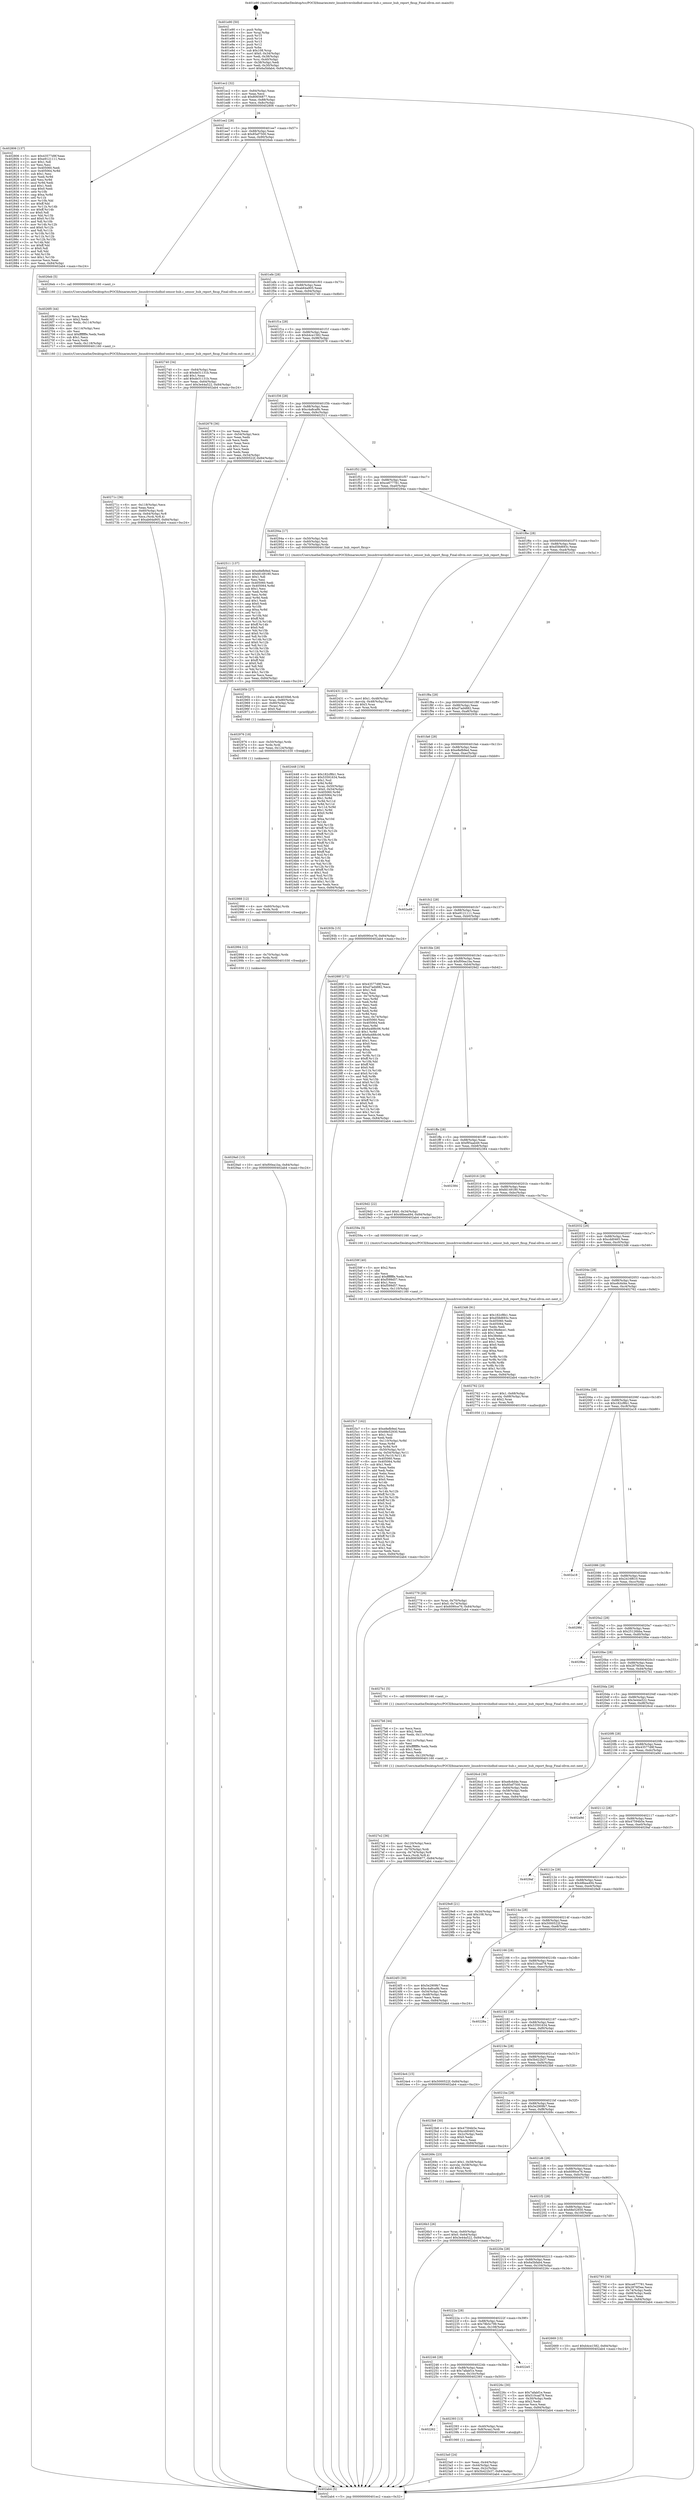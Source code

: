 digraph "0x401e90" {
  label = "0x401e90 (/mnt/c/Users/mathe/Desktop/tcc/POCII/binaries/extr_linuxdrivershidhid-sensor-hub.c_sensor_hub_report_fixup_Final-ollvm.out::main(0))"
  labelloc = "t"
  node[shape=record]

  Entry [label="",width=0.3,height=0.3,shape=circle,fillcolor=black,style=filled]
  "0x401ec2" [label="{
     0x401ec2 [32]\l
     | [instrs]\l
     &nbsp;&nbsp;0x401ec2 \<+6\>: mov -0x84(%rbp),%eax\l
     &nbsp;&nbsp;0x401ec8 \<+2\>: mov %eax,%ecx\l
     &nbsp;&nbsp;0x401eca \<+6\>: sub $0x80656877,%ecx\l
     &nbsp;&nbsp;0x401ed0 \<+6\>: mov %eax,-0x88(%rbp)\l
     &nbsp;&nbsp;0x401ed6 \<+6\>: mov %ecx,-0x8c(%rbp)\l
     &nbsp;&nbsp;0x401edc \<+6\>: je 0000000000402806 \<main+0x976\>\l
  }"]
  "0x402806" [label="{
     0x402806 [137]\l
     | [instrs]\l
     &nbsp;&nbsp;0x402806 \<+5\>: mov $0x43577d9f,%eax\l
     &nbsp;&nbsp;0x40280b \<+5\>: mov $0xe9121111,%ecx\l
     &nbsp;&nbsp;0x402810 \<+2\>: mov $0x1,%dl\l
     &nbsp;&nbsp;0x402812 \<+2\>: xor %esi,%esi\l
     &nbsp;&nbsp;0x402814 \<+7\>: mov 0x405060,%edi\l
     &nbsp;&nbsp;0x40281b \<+8\>: mov 0x405064,%r8d\l
     &nbsp;&nbsp;0x402823 \<+3\>: sub $0x1,%esi\l
     &nbsp;&nbsp;0x402826 \<+3\>: mov %edi,%r9d\l
     &nbsp;&nbsp;0x402829 \<+3\>: add %esi,%r9d\l
     &nbsp;&nbsp;0x40282c \<+4\>: imul %r9d,%edi\l
     &nbsp;&nbsp;0x402830 \<+3\>: and $0x1,%edi\l
     &nbsp;&nbsp;0x402833 \<+3\>: cmp $0x0,%edi\l
     &nbsp;&nbsp;0x402836 \<+4\>: sete %r10b\l
     &nbsp;&nbsp;0x40283a \<+4\>: cmp $0xa,%r8d\l
     &nbsp;&nbsp;0x40283e \<+4\>: setl %r11b\l
     &nbsp;&nbsp;0x402842 \<+3\>: mov %r10b,%bl\l
     &nbsp;&nbsp;0x402845 \<+3\>: xor $0xff,%bl\l
     &nbsp;&nbsp;0x402848 \<+3\>: mov %r11b,%r14b\l
     &nbsp;&nbsp;0x40284b \<+4\>: xor $0xff,%r14b\l
     &nbsp;&nbsp;0x40284f \<+3\>: xor $0x0,%dl\l
     &nbsp;&nbsp;0x402852 \<+3\>: mov %bl,%r15b\l
     &nbsp;&nbsp;0x402855 \<+4\>: and $0x0,%r15b\l
     &nbsp;&nbsp;0x402859 \<+3\>: and %dl,%r10b\l
     &nbsp;&nbsp;0x40285c \<+3\>: mov %r14b,%r12b\l
     &nbsp;&nbsp;0x40285f \<+4\>: and $0x0,%r12b\l
     &nbsp;&nbsp;0x402863 \<+3\>: and %dl,%r11b\l
     &nbsp;&nbsp;0x402866 \<+3\>: or %r10b,%r15b\l
     &nbsp;&nbsp;0x402869 \<+3\>: or %r11b,%r12b\l
     &nbsp;&nbsp;0x40286c \<+3\>: xor %r12b,%r15b\l
     &nbsp;&nbsp;0x40286f \<+3\>: or %r14b,%bl\l
     &nbsp;&nbsp;0x402872 \<+3\>: xor $0xff,%bl\l
     &nbsp;&nbsp;0x402875 \<+3\>: or $0x0,%dl\l
     &nbsp;&nbsp;0x402878 \<+2\>: and %dl,%bl\l
     &nbsp;&nbsp;0x40287a \<+3\>: or %bl,%r15b\l
     &nbsp;&nbsp;0x40287d \<+4\>: test $0x1,%r15b\l
     &nbsp;&nbsp;0x402881 \<+3\>: cmovne %ecx,%eax\l
     &nbsp;&nbsp;0x402884 \<+6\>: mov %eax,-0x84(%rbp)\l
     &nbsp;&nbsp;0x40288a \<+5\>: jmp 0000000000402ab4 \<main+0xc24\>\l
  }"]
  "0x401ee2" [label="{
     0x401ee2 [28]\l
     | [instrs]\l
     &nbsp;&nbsp;0x401ee2 \<+5\>: jmp 0000000000401ee7 \<main+0x57\>\l
     &nbsp;&nbsp;0x401ee7 \<+6\>: mov -0x88(%rbp),%eax\l
     &nbsp;&nbsp;0x401eed \<+5\>: sub $0x85ef7500,%eax\l
     &nbsp;&nbsp;0x401ef2 \<+6\>: mov %eax,-0x90(%rbp)\l
     &nbsp;&nbsp;0x401ef8 \<+6\>: je 00000000004026eb \<main+0x85b\>\l
  }"]
  Exit [label="",width=0.3,height=0.3,shape=circle,fillcolor=black,style=filled,peripheries=2]
  "0x4026eb" [label="{
     0x4026eb [5]\l
     | [instrs]\l
     &nbsp;&nbsp;0x4026eb \<+5\>: call 0000000000401160 \<next_i\>\l
     | [calls]\l
     &nbsp;&nbsp;0x401160 \{1\} (/mnt/c/Users/mathe/Desktop/tcc/POCII/binaries/extr_linuxdrivershidhid-sensor-hub.c_sensor_hub_report_fixup_Final-ollvm.out::next_i)\l
  }"]
  "0x401efe" [label="{
     0x401efe [28]\l
     | [instrs]\l
     &nbsp;&nbsp;0x401efe \<+5\>: jmp 0000000000401f03 \<main+0x73\>\l
     &nbsp;&nbsp;0x401f03 \<+6\>: mov -0x88(%rbp),%eax\l
     &nbsp;&nbsp;0x401f09 \<+5\>: sub $0xab64a905,%eax\l
     &nbsp;&nbsp;0x401f0e \<+6\>: mov %eax,-0x94(%rbp)\l
     &nbsp;&nbsp;0x401f14 \<+6\>: je 0000000000402740 \<main+0x8b0\>\l
  }"]
  "0x4029a0" [label="{
     0x4029a0 [15]\l
     | [instrs]\l
     &nbsp;&nbsp;0x4029a0 \<+10\>: movl $0xf00ea1ba,-0x84(%rbp)\l
     &nbsp;&nbsp;0x4029aa \<+5\>: jmp 0000000000402ab4 \<main+0xc24\>\l
  }"]
  "0x402740" [label="{
     0x402740 [34]\l
     | [instrs]\l
     &nbsp;&nbsp;0x402740 \<+3\>: mov -0x64(%rbp),%eax\l
     &nbsp;&nbsp;0x402743 \<+5\>: sub $0xde31131b,%eax\l
     &nbsp;&nbsp;0x402748 \<+3\>: add $0x1,%eax\l
     &nbsp;&nbsp;0x40274b \<+5\>: add $0xde31131b,%eax\l
     &nbsp;&nbsp;0x402750 \<+3\>: mov %eax,-0x64(%rbp)\l
     &nbsp;&nbsp;0x402753 \<+10\>: movl $0x3e44a522,-0x84(%rbp)\l
     &nbsp;&nbsp;0x40275d \<+5\>: jmp 0000000000402ab4 \<main+0xc24\>\l
  }"]
  "0x401f1a" [label="{
     0x401f1a [28]\l
     | [instrs]\l
     &nbsp;&nbsp;0x401f1a \<+5\>: jmp 0000000000401f1f \<main+0x8f\>\l
     &nbsp;&nbsp;0x401f1f \<+6\>: mov -0x88(%rbp),%eax\l
     &nbsp;&nbsp;0x401f25 \<+5\>: sub $0xb4ce1582,%eax\l
     &nbsp;&nbsp;0x401f2a \<+6\>: mov %eax,-0x98(%rbp)\l
     &nbsp;&nbsp;0x401f30 \<+6\>: je 0000000000402678 \<main+0x7e8\>\l
  }"]
  "0x402994" [label="{
     0x402994 [12]\l
     | [instrs]\l
     &nbsp;&nbsp;0x402994 \<+4\>: mov -0x70(%rbp),%rdx\l
     &nbsp;&nbsp;0x402998 \<+3\>: mov %rdx,%rdi\l
     &nbsp;&nbsp;0x40299b \<+5\>: call 0000000000401030 \<free@plt\>\l
     | [calls]\l
     &nbsp;&nbsp;0x401030 \{1\} (unknown)\l
  }"]
  "0x402678" [label="{
     0x402678 [36]\l
     | [instrs]\l
     &nbsp;&nbsp;0x402678 \<+2\>: xor %eax,%eax\l
     &nbsp;&nbsp;0x40267a \<+3\>: mov -0x54(%rbp),%ecx\l
     &nbsp;&nbsp;0x40267d \<+2\>: mov %eax,%edx\l
     &nbsp;&nbsp;0x40267f \<+2\>: sub %ecx,%edx\l
     &nbsp;&nbsp;0x402681 \<+2\>: mov %eax,%ecx\l
     &nbsp;&nbsp;0x402683 \<+3\>: sub $0x1,%ecx\l
     &nbsp;&nbsp;0x402686 \<+2\>: add %ecx,%edx\l
     &nbsp;&nbsp;0x402688 \<+2\>: sub %edx,%eax\l
     &nbsp;&nbsp;0x40268a \<+3\>: mov %eax,-0x54(%rbp)\l
     &nbsp;&nbsp;0x40268d \<+10\>: movl $0x5000522f,-0x84(%rbp)\l
     &nbsp;&nbsp;0x402697 \<+5\>: jmp 0000000000402ab4 \<main+0xc24\>\l
  }"]
  "0x401f36" [label="{
     0x401f36 [28]\l
     | [instrs]\l
     &nbsp;&nbsp;0x401f36 \<+5\>: jmp 0000000000401f3b \<main+0xab\>\l
     &nbsp;&nbsp;0x401f3b \<+6\>: mov -0x88(%rbp),%eax\l
     &nbsp;&nbsp;0x401f41 \<+5\>: sub $0xc4a8ca9b,%eax\l
     &nbsp;&nbsp;0x401f46 \<+6\>: mov %eax,-0x9c(%rbp)\l
     &nbsp;&nbsp;0x401f4c \<+6\>: je 0000000000402511 \<main+0x681\>\l
  }"]
  "0x402988" [label="{
     0x402988 [12]\l
     | [instrs]\l
     &nbsp;&nbsp;0x402988 \<+4\>: mov -0x60(%rbp),%rdx\l
     &nbsp;&nbsp;0x40298c \<+3\>: mov %rdx,%rdi\l
     &nbsp;&nbsp;0x40298f \<+5\>: call 0000000000401030 \<free@plt\>\l
     | [calls]\l
     &nbsp;&nbsp;0x401030 \{1\} (unknown)\l
  }"]
  "0x402511" [label="{
     0x402511 [137]\l
     | [instrs]\l
     &nbsp;&nbsp;0x402511 \<+5\>: mov $0xe8efb9ed,%eax\l
     &nbsp;&nbsp;0x402516 \<+5\>: mov $0xfd149180,%ecx\l
     &nbsp;&nbsp;0x40251b \<+2\>: mov $0x1,%dl\l
     &nbsp;&nbsp;0x40251d \<+2\>: xor %esi,%esi\l
     &nbsp;&nbsp;0x40251f \<+7\>: mov 0x405060,%edi\l
     &nbsp;&nbsp;0x402526 \<+8\>: mov 0x405064,%r8d\l
     &nbsp;&nbsp;0x40252e \<+3\>: sub $0x1,%esi\l
     &nbsp;&nbsp;0x402531 \<+3\>: mov %edi,%r9d\l
     &nbsp;&nbsp;0x402534 \<+3\>: add %esi,%r9d\l
     &nbsp;&nbsp;0x402537 \<+4\>: imul %r9d,%edi\l
     &nbsp;&nbsp;0x40253b \<+3\>: and $0x1,%edi\l
     &nbsp;&nbsp;0x40253e \<+3\>: cmp $0x0,%edi\l
     &nbsp;&nbsp;0x402541 \<+4\>: sete %r10b\l
     &nbsp;&nbsp;0x402545 \<+4\>: cmp $0xa,%r8d\l
     &nbsp;&nbsp;0x402549 \<+4\>: setl %r11b\l
     &nbsp;&nbsp;0x40254d \<+3\>: mov %r10b,%bl\l
     &nbsp;&nbsp;0x402550 \<+3\>: xor $0xff,%bl\l
     &nbsp;&nbsp;0x402553 \<+3\>: mov %r11b,%r14b\l
     &nbsp;&nbsp;0x402556 \<+4\>: xor $0xff,%r14b\l
     &nbsp;&nbsp;0x40255a \<+3\>: xor $0x0,%dl\l
     &nbsp;&nbsp;0x40255d \<+3\>: mov %bl,%r15b\l
     &nbsp;&nbsp;0x402560 \<+4\>: and $0x0,%r15b\l
     &nbsp;&nbsp;0x402564 \<+3\>: and %dl,%r10b\l
     &nbsp;&nbsp;0x402567 \<+3\>: mov %r14b,%r12b\l
     &nbsp;&nbsp;0x40256a \<+4\>: and $0x0,%r12b\l
     &nbsp;&nbsp;0x40256e \<+3\>: and %dl,%r11b\l
     &nbsp;&nbsp;0x402571 \<+3\>: or %r10b,%r15b\l
     &nbsp;&nbsp;0x402574 \<+3\>: or %r11b,%r12b\l
     &nbsp;&nbsp;0x402577 \<+3\>: xor %r12b,%r15b\l
     &nbsp;&nbsp;0x40257a \<+3\>: or %r14b,%bl\l
     &nbsp;&nbsp;0x40257d \<+3\>: xor $0xff,%bl\l
     &nbsp;&nbsp;0x402580 \<+3\>: or $0x0,%dl\l
     &nbsp;&nbsp;0x402583 \<+2\>: and %dl,%bl\l
     &nbsp;&nbsp;0x402585 \<+3\>: or %bl,%r15b\l
     &nbsp;&nbsp;0x402588 \<+4\>: test $0x1,%r15b\l
     &nbsp;&nbsp;0x40258c \<+3\>: cmovne %ecx,%eax\l
     &nbsp;&nbsp;0x40258f \<+6\>: mov %eax,-0x84(%rbp)\l
     &nbsp;&nbsp;0x402595 \<+5\>: jmp 0000000000402ab4 \<main+0xc24\>\l
  }"]
  "0x401f52" [label="{
     0x401f52 [28]\l
     | [instrs]\l
     &nbsp;&nbsp;0x401f52 \<+5\>: jmp 0000000000401f57 \<main+0xc7\>\l
     &nbsp;&nbsp;0x401f57 \<+6\>: mov -0x88(%rbp),%eax\l
     &nbsp;&nbsp;0x401f5d \<+5\>: sub $0xce677781,%eax\l
     &nbsp;&nbsp;0x401f62 \<+6\>: mov %eax,-0xa0(%rbp)\l
     &nbsp;&nbsp;0x401f68 \<+6\>: je 000000000040294a \<main+0xaba\>\l
  }"]
  "0x402976" [label="{
     0x402976 [18]\l
     | [instrs]\l
     &nbsp;&nbsp;0x402976 \<+4\>: mov -0x50(%rbp),%rdx\l
     &nbsp;&nbsp;0x40297a \<+3\>: mov %rdx,%rdi\l
     &nbsp;&nbsp;0x40297d \<+6\>: mov %eax,-0x124(%rbp)\l
     &nbsp;&nbsp;0x402983 \<+5\>: call 0000000000401030 \<free@plt\>\l
     | [calls]\l
     &nbsp;&nbsp;0x401030 \{1\} (unknown)\l
  }"]
  "0x40294a" [label="{
     0x40294a [17]\l
     | [instrs]\l
     &nbsp;&nbsp;0x40294a \<+4\>: mov -0x50(%rbp),%rdi\l
     &nbsp;&nbsp;0x40294e \<+4\>: mov -0x60(%rbp),%rsi\l
     &nbsp;&nbsp;0x402952 \<+4\>: mov -0x70(%rbp),%rdx\l
     &nbsp;&nbsp;0x402956 \<+5\>: call 00000000004015b0 \<sensor_hub_report_fixup\>\l
     | [calls]\l
     &nbsp;&nbsp;0x4015b0 \{1\} (/mnt/c/Users/mathe/Desktop/tcc/POCII/binaries/extr_linuxdrivershidhid-sensor-hub.c_sensor_hub_report_fixup_Final-ollvm.out::sensor_hub_report_fixup)\l
  }"]
  "0x401f6e" [label="{
     0x401f6e [28]\l
     | [instrs]\l
     &nbsp;&nbsp;0x401f6e \<+5\>: jmp 0000000000401f73 \<main+0xe3\>\l
     &nbsp;&nbsp;0x401f73 \<+6\>: mov -0x88(%rbp),%eax\l
     &nbsp;&nbsp;0x401f79 \<+5\>: sub $0xd58d693c,%eax\l
     &nbsp;&nbsp;0x401f7e \<+6\>: mov %eax,-0xa4(%rbp)\l
     &nbsp;&nbsp;0x401f84 \<+6\>: je 0000000000402431 \<main+0x5a1\>\l
  }"]
  "0x40295b" [label="{
     0x40295b [27]\l
     | [instrs]\l
     &nbsp;&nbsp;0x40295b \<+10\>: movabs $0x4030b6,%rdi\l
     &nbsp;&nbsp;0x402965 \<+4\>: mov %rax,-0x80(%rbp)\l
     &nbsp;&nbsp;0x402969 \<+4\>: mov -0x80(%rbp),%rax\l
     &nbsp;&nbsp;0x40296d \<+2\>: mov (%rax),%esi\l
     &nbsp;&nbsp;0x40296f \<+2\>: mov $0x0,%al\l
     &nbsp;&nbsp;0x402971 \<+5\>: call 0000000000401040 \<printf@plt\>\l
     | [calls]\l
     &nbsp;&nbsp;0x401040 \{1\} (unknown)\l
  }"]
  "0x402431" [label="{
     0x402431 [23]\l
     | [instrs]\l
     &nbsp;&nbsp;0x402431 \<+7\>: movl $0x1,-0x48(%rbp)\l
     &nbsp;&nbsp;0x402438 \<+4\>: movslq -0x48(%rbp),%rax\l
     &nbsp;&nbsp;0x40243c \<+4\>: shl $0x3,%rax\l
     &nbsp;&nbsp;0x402440 \<+3\>: mov %rax,%rdi\l
     &nbsp;&nbsp;0x402443 \<+5\>: call 0000000000401050 \<malloc@plt\>\l
     | [calls]\l
     &nbsp;&nbsp;0x401050 \{1\} (unknown)\l
  }"]
  "0x401f8a" [label="{
     0x401f8a [28]\l
     | [instrs]\l
     &nbsp;&nbsp;0x401f8a \<+5\>: jmp 0000000000401f8f \<main+0xff\>\l
     &nbsp;&nbsp;0x401f8f \<+6\>: mov -0x88(%rbp),%eax\l
     &nbsp;&nbsp;0x401f95 \<+5\>: sub $0xd7ad4882,%eax\l
     &nbsp;&nbsp;0x401f9a \<+6\>: mov %eax,-0xa8(%rbp)\l
     &nbsp;&nbsp;0x401fa0 \<+6\>: je 000000000040293b \<main+0xaab\>\l
  }"]
  "0x4027e2" [label="{
     0x4027e2 [36]\l
     | [instrs]\l
     &nbsp;&nbsp;0x4027e2 \<+6\>: mov -0x120(%rbp),%ecx\l
     &nbsp;&nbsp;0x4027e8 \<+3\>: imul %eax,%ecx\l
     &nbsp;&nbsp;0x4027eb \<+4\>: mov -0x70(%rbp),%rdi\l
     &nbsp;&nbsp;0x4027ef \<+4\>: movslq -0x74(%rbp),%r8\l
     &nbsp;&nbsp;0x4027f3 \<+4\>: mov %ecx,(%rdi,%r8,4)\l
     &nbsp;&nbsp;0x4027f7 \<+10\>: movl $0x80656877,-0x84(%rbp)\l
     &nbsp;&nbsp;0x402801 \<+5\>: jmp 0000000000402ab4 \<main+0xc24\>\l
  }"]
  "0x40293b" [label="{
     0x40293b [15]\l
     | [instrs]\l
     &nbsp;&nbsp;0x40293b \<+10\>: movl $0x6090ce76,-0x84(%rbp)\l
     &nbsp;&nbsp;0x402945 \<+5\>: jmp 0000000000402ab4 \<main+0xc24\>\l
  }"]
  "0x401fa6" [label="{
     0x401fa6 [28]\l
     | [instrs]\l
     &nbsp;&nbsp;0x401fa6 \<+5\>: jmp 0000000000401fab \<main+0x11b\>\l
     &nbsp;&nbsp;0x401fab \<+6\>: mov -0x88(%rbp),%eax\l
     &nbsp;&nbsp;0x401fb1 \<+5\>: sub $0xe8efb9ed,%eax\l
     &nbsp;&nbsp;0x401fb6 \<+6\>: mov %eax,-0xac(%rbp)\l
     &nbsp;&nbsp;0x401fbc \<+6\>: je 0000000000402a49 \<main+0xbb9\>\l
  }"]
  "0x4027b6" [label="{
     0x4027b6 [44]\l
     | [instrs]\l
     &nbsp;&nbsp;0x4027b6 \<+2\>: xor %ecx,%ecx\l
     &nbsp;&nbsp;0x4027b8 \<+5\>: mov $0x2,%edx\l
     &nbsp;&nbsp;0x4027bd \<+6\>: mov %edx,-0x11c(%rbp)\l
     &nbsp;&nbsp;0x4027c3 \<+1\>: cltd\l
     &nbsp;&nbsp;0x4027c4 \<+6\>: mov -0x11c(%rbp),%esi\l
     &nbsp;&nbsp;0x4027ca \<+2\>: idiv %esi\l
     &nbsp;&nbsp;0x4027cc \<+6\>: imul $0xfffffffe,%edx,%edx\l
     &nbsp;&nbsp;0x4027d2 \<+3\>: sub $0x1,%ecx\l
     &nbsp;&nbsp;0x4027d5 \<+2\>: sub %ecx,%edx\l
     &nbsp;&nbsp;0x4027d7 \<+6\>: mov %edx,-0x120(%rbp)\l
     &nbsp;&nbsp;0x4027dd \<+5\>: call 0000000000401160 \<next_i\>\l
     | [calls]\l
     &nbsp;&nbsp;0x401160 \{1\} (/mnt/c/Users/mathe/Desktop/tcc/POCII/binaries/extr_linuxdrivershidhid-sensor-hub.c_sensor_hub_report_fixup_Final-ollvm.out::next_i)\l
  }"]
  "0x402a49" [label="{
     0x402a49\l
  }", style=dashed]
  "0x401fc2" [label="{
     0x401fc2 [28]\l
     | [instrs]\l
     &nbsp;&nbsp;0x401fc2 \<+5\>: jmp 0000000000401fc7 \<main+0x137\>\l
     &nbsp;&nbsp;0x401fc7 \<+6\>: mov -0x88(%rbp),%eax\l
     &nbsp;&nbsp;0x401fcd \<+5\>: sub $0xe9121111,%eax\l
     &nbsp;&nbsp;0x401fd2 \<+6\>: mov %eax,-0xb0(%rbp)\l
     &nbsp;&nbsp;0x401fd8 \<+6\>: je 000000000040288f \<main+0x9ff\>\l
  }"]
  "0x402779" [label="{
     0x402779 [26]\l
     | [instrs]\l
     &nbsp;&nbsp;0x402779 \<+4\>: mov %rax,-0x70(%rbp)\l
     &nbsp;&nbsp;0x40277d \<+7\>: movl $0x0,-0x74(%rbp)\l
     &nbsp;&nbsp;0x402784 \<+10\>: movl $0x6090ce76,-0x84(%rbp)\l
     &nbsp;&nbsp;0x40278e \<+5\>: jmp 0000000000402ab4 \<main+0xc24\>\l
  }"]
  "0x40288f" [label="{
     0x40288f [172]\l
     | [instrs]\l
     &nbsp;&nbsp;0x40288f \<+5\>: mov $0x43577d9f,%eax\l
     &nbsp;&nbsp;0x402894 \<+5\>: mov $0xd7ad4882,%ecx\l
     &nbsp;&nbsp;0x402899 \<+2\>: mov $0x1,%dl\l
     &nbsp;&nbsp;0x40289b \<+2\>: xor %esi,%esi\l
     &nbsp;&nbsp;0x40289d \<+3\>: mov -0x74(%rbp),%edi\l
     &nbsp;&nbsp;0x4028a0 \<+3\>: mov %esi,%r8d\l
     &nbsp;&nbsp;0x4028a3 \<+3\>: sub %edi,%r8d\l
     &nbsp;&nbsp;0x4028a6 \<+2\>: mov %esi,%edi\l
     &nbsp;&nbsp;0x4028a8 \<+3\>: sub $0x1,%edi\l
     &nbsp;&nbsp;0x4028ab \<+3\>: add %edi,%r8d\l
     &nbsp;&nbsp;0x4028ae \<+3\>: sub %r8d,%esi\l
     &nbsp;&nbsp;0x4028b1 \<+3\>: mov %esi,-0x74(%rbp)\l
     &nbsp;&nbsp;0x4028b4 \<+7\>: mov 0x405060,%esi\l
     &nbsp;&nbsp;0x4028bb \<+7\>: mov 0x405064,%edi\l
     &nbsp;&nbsp;0x4028c2 \<+3\>: mov %esi,%r8d\l
     &nbsp;&nbsp;0x4028c5 \<+7\>: sub $0x6a488c06,%r8d\l
     &nbsp;&nbsp;0x4028cc \<+4\>: sub $0x1,%r8d\l
     &nbsp;&nbsp;0x4028d0 \<+7\>: add $0x6a488c06,%r8d\l
     &nbsp;&nbsp;0x4028d7 \<+4\>: imul %r8d,%esi\l
     &nbsp;&nbsp;0x4028db \<+3\>: and $0x1,%esi\l
     &nbsp;&nbsp;0x4028de \<+3\>: cmp $0x0,%esi\l
     &nbsp;&nbsp;0x4028e1 \<+4\>: sete %r9b\l
     &nbsp;&nbsp;0x4028e5 \<+3\>: cmp $0xa,%edi\l
     &nbsp;&nbsp;0x4028e8 \<+4\>: setl %r10b\l
     &nbsp;&nbsp;0x4028ec \<+3\>: mov %r9b,%r11b\l
     &nbsp;&nbsp;0x4028ef \<+4\>: xor $0xff,%r11b\l
     &nbsp;&nbsp;0x4028f3 \<+3\>: mov %r10b,%bl\l
     &nbsp;&nbsp;0x4028f6 \<+3\>: xor $0xff,%bl\l
     &nbsp;&nbsp;0x4028f9 \<+3\>: xor $0x0,%dl\l
     &nbsp;&nbsp;0x4028fc \<+3\>: mov %r11b,%r14b\l
     &nbsp;&nbsp;0x4028ff \<+4\>: and $0x0,%r14b\l
     &nbsp;&nbsp;0x402903 \<+3\>: and %dl,%r9b\l
     &nbsp;&nbsp;0x402906 \<+3\>: mov %bl,%r15b\l
     &nbsp;&nbsp;0x402909 \<+4\>: and $0x0,%r15b\l
     &nbsp;&nbsp;0x40290d \<+3\>: and %dl,%r10b\l
     &nbsp;&nbsp;0x402910 \<+3\>: or %r9b,%r14b\l
     &nbsp;&nbsp;0x402913 \<+3\>: or %r10b,%r15b\l
     &nbsp;&nbsp;0x402916 \<+3\>: xor %r15b,%r14b\l
     &nbsp;&nbsp;0x402919 \<+3\>: or %bl,%r11b\l
     &nbsp;&nbsp;0x40291c \<+4\>: xor $0xff,%r11b\l
     &nbsp;&nbsp;0x402920 \<+3\>: or $0x0,%dl\l
     &nbsp;&nbsp;0x402923 \<+3\>: and %dl,%r11b\l
     &nbsp;&nbsp;0x402926 \<+3\>: or %r11b,%r14b\l
     &nbsp;&nbsp;0x402929 \<+4\>: test $0x1,%r14b\l
     &nbsp;&nbsp;0x40292d \<+3\>: cmovne %ecx,%eax\l
     &nbsp;&nbsp;0x402930 \<+6\>: mov %eax,-0x84(%rbp)\l
     &nbsp;&nbsp;0x402936 \<+5\>: jmp 0000000000402ab4 \<main+0xc24\>\l
  }"]
  "0x401fde" [label="{
     0x401fde [28]\l
     | [instrs]\l
     &nbsp;&nbsp;0x401fde \<+5\>: jmp 0000000000401fe3 \<main+0x153\>\l
     &nbsp;&nbsp;0x401fe3 \<+6\>: mov -0x88(%rbp),%eax\l
     &nbsp;&nbsp;0x401fe9 \<+5\>: sub $0xf00ea1ba,%eax\l
     &nbsp;&nbsp;0x401fee \<+6\>: mov %eax,-0xb4(%rbp)\l
     &nbsp;&nbsp;0x401ff4 \<+6\>: je 00000000004029d2 \<main+0xb42\>\l
  }"]
  "0x40271c" [label="{
     0x40271c [36]\l
     | [instrs]\l
     &nbsp;&nbsp;0x40271c \<+6\>: mov -0x118(%rbp),%ecx\l
     &nbsp;&nbsp;0x402722 \<+3\>: imul %eax,%ecx\l
     &nbsp;&nbsp;0x402725 \<+4\>: mov -0x60(%rbp),%rdi\l
     &nbsp;&nbsp;0x402729 \<+4\>: movslq -0x64(%rbp),%r8\l
     &nbsp;&nbsp;0x40272d \<+4\>: mov %ecx,(%rdi,%r8,4)\l
     &nbsp;&nbsp;0x402731 \<+10\>: movl $0xab64a905,-0x84(%rbp)\l
     &nbsp;&nbsp;0x40273b \<+5\>: jmp 0000000000402ab4 \<main+0xc24\>\l
  }"]
  "0x4029d2" [label="{
     0x4029d2 [22]\l
     | [instrs]\l
     &nbsp;&nbsp;0x4029d2 \<+7\>: movl $0x0,-0x34(%rbp)\l
     &nbsp;&nbsp;0x4029d9 \<+10\>: movl $0x48bea494,-0x84(%rbp)\l
     &nbsp;&nbsp;0x4029e3 \<+5\>: jmp 0000000000402ab4 \<main+0xc24\>\l
  }"]
  "0x401ffa" [label="{
     0x401ffa [28]\l
     | [instrs]\l
     &nbsp;&nbsp;0x401ffa \<+5\>: jmp 0000000000401fff \<main+0x16f\>\l
     &nbsp;&nbsp;0x401fff \<+6\>: mov -0x88(%rbp),%eax\l
     &nbsp;&nbsp;0x402005 \<+5\>: sub $0xf95aab49,%eax\l
     &nbsp;&nbsp;0x40200a \<+6\>: mov %eax,-0xb8(%rbp)\l
     &nbsp;&nbsp;0x402010 \<+6\>: je 0000000000402384 \<main+0x4f4\>\l
  }"]
  "0x4026f0" [label="{
     0x4026f0 [44]\l
     | [instrs]\l
     &nbsp;&nbsp;0x4026f0 \<+2\>: xor %ecx,%ecx\l
     &nbsp;&nbsp;0x4026f2 \<+5\>: mov $0x2,%edx\l
     &nbsp;&nbsp;0x4026f7 \<+6\>: mov %edx,-0x114(%rbp)\l
     &nbsp;&nbsp;0x4026fd \<+1\>: cltd\l
     &nbsp;&nbsp;0x4026fe \<+6\>: mov -0x114(%rbp),%esi\l
     &nbsp;&nbsp;0x402704 \<+2\>: idiv %esi\l
     &nbsp;&nbsp;0x402706 \<+6\>: imul $0xfffffffe,%edx,%edx\l
     &nbsp;&nbsp;0x40270c \<+3\>: sub $0x1,%ecx\l
     &nbsp;&nbsp;0x40270f \<+2\>: sub %ecx,%edx\l
     &nbsp;&nbsp;0x402711 \<+6\>: mov %edx,-0x118(%rbp)\l
     &nbsp;&nbsp;0x402717 \<+5\>: call 0000000000401160 \<next_i\>\l
     | [calls]\l
     &nbsp;&nbsp;0x401160 \{1\} (/mnt/c/Users/mathe/Desktop/tcc/POCII/binaries/extr_linuxdrivershidhid-sensor-hub.c_sensor_hub_report_fixup_Final-ollvm.out::next_i)\l
  }"]
  "0x402384" [label="{
     0x402384\l
  }", style=dashed]
  "0x402016" [label="{
     0x402016 [28]\l
     | [instrs]\l
     &nbsp;&nbsp;0x402016 \<+5\>: jmp 000000000040201b \<main+0x18b\>\l
     &nbsp;&nbsp;0x40201b \<+6\>: mov -0x88(%rbp),%eax\l
     &nbsp;&nbsp;0x402021 \<+5\>: sub $0xfd149180,%eax\l
     &nbsp;&nbsp;0x402026 \<+6\>: mov %eax,-0xbc(%rbp)\l
     &nbsp;&nbsp;0x40202c \<+6\>: je 000000000040259a \<main+0x70a\>\l
  }"]
  "0x4026b3" [label="{
     0x4026b3 [26]\l
     | [instrs]\l
     &nbsp;&nbsp;0x4026b3 \<+4\>: mov %rax,-0x60(%rbp)\l
     &nbsp;&nbsp;0x4026b7 \<+7\>: movl $0x0,-0x64(%rbp)\l
     &nbsp;&nbsp;0x4026be \<+10\>: movl $0x3e44a522,-0x84(%rbp)\l
     &nbsp;&nbsp;0x4026c8 \<+5\>: jmp 0000000000402ab4 \<main+0xc24\>\l
  }"]
  "0x40259a" [label="{
     0x40259a [5]\l
     | [instrs]\l
     &nbsp;&nbsp;0x40259a \<+5\>: call 0000000000401160 \<next_i\>\l
     | [calls]\l
     &nbsp;&nbsp;0x401160 \{1\} (/mnt/c/Users/mathe/Desktop/tcc/POCII/binaries/extr_linuxdrivershidhid-sensor-hub.c_sensor_hub_report_fixup_Final-ollvm.out::next_i)\l
  }"]
  "0x402032" [label="{
     0x402032 [28]\l
     | [instrs]\l
     &nbsp;&nbsp;0x402032 \<+5\>: jmp 0000000000402037 \<main+0x1a7\>\l
     &nbsp;&nbsp;0x402037 \<+6\>: mov -0x88(%rbp),%eax\l
     &nbsp;&nbsp;0x40203d \<+5\>: sub $0xcdd0465,%eax\l
     &nbsp;&nbsp;0x402042 \<+6\>: mov %eax,-0xc0(%rbp)\l
     &nbsp;&nbsp;0x402048 \<+6\>: je 00000000004023d6 \<main+0x546\>\l
  }"]
  "0x4025c7" [label="{
     0x4025c7 [162]\l
     | [instrs]\l
     &nbsp;&nbsp;0x4025c7 \<+5\>: mov $0xe8efb9ed,%ecx\l
     &nbsp;&nbsp;0x4025cc \<+5\>: mov $0x68e52930,%edx\l
     &nbsp;&nbsp;0x4025d1 \<+3\>: mov $0x1,%sil\l
     &nbsp;&nbsp;0x4025d4 \<+2\>: xor %edi,%edi\l
     &nbsp;&nbsp;0x4025d6 \<+7\>: mov -0x110(%rbp),%r8d\l
     &nbsp;&nbsp;0x4025dd \<+4\>: imul %eax,%r8d\l
     &nbsp;&nbsp;0x4025e1 \<+3\>: movslq %r8d,%r9\l
     &nbsp;&nbsp;0x4025e4 \<+4\>: mov -0x50(%rbp),%r10\l
     &nbsp;&nbsp;0x4025e8 \<+4\>: movslq -0x54(%rbp),%r11\l
     &nbsp;&nbsp;0x4025ec \<+4\>: mov %r9,(%r10,%r11,8)\l
     &nbsp;&nbsp;0x4025f0 \<+7\>: mov 0x405060,%eax\l
     &nbsp;&nbsp;0x4025f7 \<+8\>: mov 0x405064,%r8d\l
     &nbsp;&nbsp;0x4025ff \<+3\>: sub $0x1,%edi\l
     &nbsp;&nbsp;0x402602 \<+2\>: mov %eax,%ebx\l
     &nbsp;&nbsp;0x402604 \<+2\>: add %edi,%ebx\l
     &nbsp;&nbsp;0x402606 \<+3\>: imul %ebx,%eax\l
     &nbsp;&nbsp;0x402609 \<+3\>: and $0x1,%eax\l
     &nbsp;&nbsp;0x40260c \<+3\>: cmp $0x0,%eax\l
     &nbsp;&nbsp;0x40260f \<+4\>: sete %r14b\l
     &nbsp;&nbsp;0x402613 \<+4\>: cmp $0xa,%r8d\l
     &nbsp;&nbsp;0x402617 \<+4\>: setl %r15b\l
     &nbsp;&nbsp;0x40261b \<+3\>: mov %r14b,%r12b\l
     &nbsp;&nbsp;0x40261e \<+4\>: xor $0xff,%r12b\l
     &nbsp;&nbsp;0x402622 \<+3\>: mov %r15b,%r13b\l
     &nbsp;&nbsp;0x402625 \<+4\>: xor $0xff,%r13b\l
     &nbsp;&nbsp;0x402629 \<+4\>: xor $0x0,%sil\l
     &nbsp;&nbsp;0x40262d \<+3\>: mov %r12b,%al\l
     &nbsp;&nbsp;0x402630 \<+2\>: and $0x0,%al\l
     &nbsp;&nbsp;0x402632 \<+3\>: and %sil,%r14b\l
     &nbsp;&nbsp;0x402635 \<+3\>: mov %r13b,%dil\l
     &nbsp;&nbsp;0x402638 \<+4\>: and $0x0,%dil\l
     &nbsp;&nbsp;0x40263c \<+3\>: and %sil,%r15b\l
     &nbsp;&nbsp;0x40263f \<+3\>: or %r14b,%al\l
     &nbsp;&nbsp;0x402642 \<+3\>: or %r15b,%dil\l
     &nbsp;&nbsp;0x402645 \<+3\>: xor %dil,%al\l
     &nbsp;&nbsp;0x402648 \<+3\>: or %r13b,%r12b\l
     &nbsp;&nbsp;0x40264b \<+4\>: xor $0xff,%r12b\l
     &nbsp;&nbsp;0x40264f \<+4\>: or $0x0,%sil\l
     &nbsp;&nbsp;0x402653 \<+3\>: and %sil,%r12b\l
     &nbsp;&nbsp;0x402656 \<+3\>: or %r12b,%al\l
     &nbsp;&nbsp;0x402659 \<+2\>: test $0x1,%al\l
     &nbsp;&nbsp;0x40265b \<+3\>: cmovne %edx,%ecx\l
     &nbsp;&nbsp;0x40265e \<+6\>: mov %ecx,-0x84(%rbp)\l
     &nbsp;&nbsp;0x402664 \<+5\>: jmp 0000000000402ab4 \<main+0xc24\>\l
  }"]
  "0x4023d6" [label="{
     0x4023d6 [91]\l
     | [instrs]\l
     &nbsp;&nbsp;0x4023d6 \<+5\>: mov $0x182cf8b1,%eax\l
     &nbsp;&nbsp;0x4023db \<+5\>: mov $0xd58d693c,%ecx\l
     &nbsp;&nbsp;0x4023e0 \<+7\>: mov 0x405060,%edx\l
     &nbsp;&nbsp;0x4023e7 \<+7\>: mov 0x405064,%esi\l
     &nbsp;&nbsp;0x4023ee \<+2\>: mov %edx,%edi\l
     &nbsp;&nbsp;0x4023f0 \<+6\>: add $0x38e8ece1,%edi\l
     &nbsp;&nbsp;0x4023f6 \<+3\>: sub $0x1,%edi\l
     &nbsp;&nbsp;0x4023f9 \<+6\>: sub $0x38e8ece1,%edi\l
     &nbsp;&nbsp;0x4023ff \<+3\>: imul %edi,%edx\l
     &nbsp;&nbsp;0x402402 \<+3\>: and $0x1,%edx\l
     &nbsp;&nbsp;0x402405 \<+3\>: cmp $0x0,%edx\l
     &nbsp;&nbsp;0x402408 \<+4\>: sete %r8b\l
     &nbsp;&nbsp;0x40240c \<+3\>: cmp $0xa,%esi\l
     &nbsp;&nbsp;0x40240f \<+4\>: setl %r9b\l
     &nbsp;&nbsp;0x402413 \<+3\>: mov %r8b,%r10b\l
     &nbsp;&nbsp;0x402416 \<+3\>: and %r9b,%r10b\l
     &nbsp;&nbsp;0x402419 \<+3\>: xor %r9b,%r8b\l
     &nbsp;&nbsp;0x40241c \<+3\>: or %r8b,%r10b\l
     &nbsp;&nbsp;0x40241f \<+4\>: test $0x1,%r10b\l
     &nbsp;&nbsp;0x402423 \<+3\>: cmovne %ecx,%eax\l
     &nbsp;&nbsp;0x402426 \<+6\>: mov %eax,-0x84(%rbp)\l
     &nbsp;&nbsp;0x40242c \<+5\>: jmp 0000000000402ab4 \<main+0xc24\>\l
  }"]
  "0x40204e" [label="{
     0x40204e [28]\l
     | [instrs]\l
     &nbsp;&nbsp;0x40204e \<+5\>: jmp 0000000000402053 \<main+0x1c3\>\l
     &nbsp;&nbsp;0x402053 \<+6\>: mov -0x88(%rbp),%eax\l
     &nbsp;&nbsp;0x402059 \<+5\>: sub $0xe8c6d4e,%eax\l
     &nbsp;&nbsp;0x40205e \<+6\>: mov %eax,-0xc4(%rbp)\l
     &nbsp;&nbsp;0x402064 \<+6\>: je 0000000000402762 \<main+0x8d2\>\l
  }"]
  "0x40259f" [label="{
     0x40259f [40]\l
     | [instrs]\l
     &nbsp;&nbsp;0x40259f \<+5\>: mov $0x2,%ecx\l
     &nbsp;&nbsp;0x4025a4 \<+1\>: cltd\l
     &nbsp;&nbsp;0x4025a5 \<+2\>: idiv %ecx\l
     &nbsp;&nbsp;0x4025a7 \<+6\>: imul $0xfffffffe,%edx,%ecx\l
     &nbsp;&nbsp;0x4025ad \<+6\>: add $0xf599d57,%ecx\l
     &nbsp;&nbsp;0x4025b3 \<+3\>: add $0x1,%ecx\l
     &nbsp;&nbsp;0x4025b6 \<+6\>: sub $0xf599d57,%ecx\l
     &nbsp;&nbsp;0x4025bc \<+6\>: mov %ecx,-0x110(%rbp)\l
     &nbsp;&nbsp;0x4025c2 \<+5\>: call 0000000000401160 \<next_i\>\l
     | [calls]\l
     &nbsp;&nbsp;0x401160 \{1\} (/mnt/c/Users/mathe/Desktop/tcc/POCII/binaries/extr_linuxdrivershidhid-sensor-hub.c_sensor_hub_report_fixup_Final-ollvm.out::next_i)\l
  }"]
  "0x402762" [label="{
     0x402762 [23]\l
     | [instrs]\l
     &nbsp;&nbsp;0x402762 \<+7\>: movl $0x1,-0x68(%rbp)\l
     &nbsp;&nbsp;0x402769 \<+4\>: movslq -0x68(%rbp),%rax\l
     &nbsp;&nbsp;0x40276d \<+4\>: shl $0x2,%rax\l
     &nbsp;&nbsp;0x402771 \<+3\>: mov %rax,%rdi\l
     &nbsp;&nbsp;0x402774 \<+5\>: call 0000000000401050 \<malloc@plt\>\l
     | [calls]\l
     &nbsp;&nbsp;0x401050 \{1\} (unknown)\l
  }"]
  "0x40206a" [label="{
     0x40206a [28]\l
     | [instrs]\l
     &nbsp;&nbsp;0x40206a \<+5\>: jmp 000000000040206f \<main+0x1df\>\l
     &nbsp;&nbsp;0x40206f \<+6\>: mov -0x88(%rbp),%eax\l
     &nbsp;&nbsp;0x402075 \<+5\>: sub $0x182cf8b1,%eax\l
     &nbsp;&nbsp;0x40207a \<+6\>: mov %eax,-0xc8(%rbp)\l
     &nbsp;&nbsp;0x402080 \<+6\>: je 0000000000402a18 \<main+0xb88\>\l
  }"]
  "0x402448" [label="{
     0x402448 [156]\l
     | [instrs]\l
     &nbsp;&nbsp;0x402448 \<+5\>: mov $0x182cf8b1,%ecx\l
     &nbsp;&nbsp;0x40244d \<+5\>: mov $0x53591634,%edx\l
     &nbsp;&nbsp;0x402452 \<+3\>: mov $0x1,%sil\l
     &nbsp;&nbsp;0x402455 \<+3\>: xor %r8d,%r8d\l
     &nbsp;&nbsp;0x402458 \<+4\>: mov %rax,-0x50(%rbp)\l
     &nbsp;&nbsp;0x40245c \<+7\>: movl $0x0,-0x54(%rbp)\l
     &nbsp;&nbsp;0x402463 \<+8\>: mov 0x405060,%r9d\l
     &nbsp;&nbsp;0x40246b \<+8\>: mov 0x405064,%r10d\l
     &nbsp;&nbsp;0x402473 \<+4\>: sub $0x1,%r8d\l
     &nbsp;&nbsp;0x402477 \<+3\>: mov %r9d,%r11d\l
     &nbsp;&nbsp;0x40247a \<+3\>: add %r8d,%r11d\l
     &nbsp;&nbsp;0x40247d \<+4\>: imul %r11d,%r9d\l
     &nbsp;&nbsp;0x402481 \<+4\>: and $0x1,%r9d\l
     &nbsp;&nbsp;0x402485 \<+4\>: cmp $0x0,%r9d\l
     &nbsp;&nbsp;0x402489 \<+3\>: sete %bl\l
     &nbsp;&nbsp;0x40248c \<+4\>: cmp $0xa,%r10d\l
     &nbsp;&nbsp;0x402490 \<+4\>: setl %r14b\l
     &nbsp;&nbsp;0x402494 \<+3\>: mov %bl,%r15b\l
     &nbsp;&nbsp;0x402497 \<+4\>: xor $0xff,%r15b\l
     &nbsp;&nbsp;0x40249b \<+3\>: mov %r14b,%r12b\l
     &nbsp;&nbsp;0x40249e \<+4\>: xor $0xff,%r12b\l
     &nbsp;&nbsp;0x4024a2 \<+4\>: xor $0x1,%sil\l
     &nbsp;&nbsp;0x4024a6 \<+3\>: mov %r15b,%r13b\l
     &nbsp;&nbsp;0x4024a9 \<+4\>: and $0xff,%r13b\l
     &nbsp;&nbsp;0x4024ad \<+3\>: and %sil,%bl\l
     &nbsp;&nbsp;0x4024b0 \<+3\>: mov %r12b,%al\l
     &nbsp;&nbsp;0x4024b3 \<+2\>: and $0xff,%al\l
     &nbsp;&nbsp;0x4024b5 \<+3\>: and %sil,%r14b\l
     &nbsp;&nbsp;0x4024b8 \<+3\>: or %bl,%r13b\l
     &nbsp;&nbsp;0x4024bb \<+3\>: or %r14b,%al\l
     &nbsp;&nbsp;0x4024be \<+3\>: xor %al,%r13b\l
     &nbsp;&nbsp;0x4024c1 \<+3\>: or %r12b,%r15b\l
     &nbsp;&nbsp;0x4024c4 \<+4\>: xor $0xff,%r15b\l
     &nbsp;&nbsp;0x4024c8 \<+4\>: or $0x1,%sil\l
     &nbsp;&nbsp;0x4024cc \<+3\>: and %sil,%r15b\l
     &nbsp;&nbsp;0x4024cf \<+3\>: or %r15b,%r13b\l
     &nbsp;&nbsp;0x4024d2 \<+4\>: test $0x1,%r13b\l
     &nbsp;&nbsp;0x4024d6 \<+3\>: cmovne %edx,%ecx\l
     &nbsp;&nbsp;0x4024d9 \<+6\>: mov %ecx,-0x84(%rbp)\l
     &nbsp;&nbsp;0x4024df \<+5\>: jmp 0000000000402ab4 \<main+0xc24\>\l
  }"]
  "0x402a18" [label="{
     0x402a18\l
  }", style=dashed]
  "0x402086" [label="{
     0x402086 [28]\l
     | [instrs]\l
     &nbsp;&nbsp;0x402086 \<+5\>: jmp 000000000040208b \<main+0x1fb\>\l
     &nbsp;&nbsp;0x40208b \<+6\>: mov -0x88(%rbp),%eax\l
     &nbsp;&nbsp;0x402091 \<+5\>: sub $0x2416f610,%eax\l
     &nbsp;&nbsp;0x402096 \<+6\>: mov %eax,-0xcc(%rbp)\l
     &nbsp;&nbsp;0x40209c \<+6\>: je 00000000004029fd \<main+0xb6d\>\l
  }"]
  "0x4023a0" [label="{
     0x4023a0 [24]\l
     | [instrs]\l
     &nbsp;&nbsp;0x4023a0 \<+3\>: mov %eax,-0x44(%rbp)\l
     &nbsp;&nbsp;0x4023a3 \<+3\>: mov -0x44(%rbp),%eax\l
     &nbsp;&nbsp;0x4023a6 \<+3\>: mov %eax,-0x2c(%rbp)\l
     &nbsp;&nbsp;0x4023a9 \<+10\>: movl $0x5b422b37,-0x84(%rbp)\l
     &nbsp;&nbsp;0x4023b3 \<+5\>: jmp 0000000000402ab4 \<main+0xc24\>\l
  }"]
  "0x4029fd" [label="{
     0x4029fd\l
  }", style=dashed]
  "0x4020a2" [label="{
     0x4020a2 [28]\l
     | [instrs]\l
     &nbsp;&nbsp;0x4020a2 \<+5\>: jmp 00000000004020a7 \<main+0x217\>\l
     &nbsp;&nbsp;0x4020a7 \<+6\>: mov -0x88(%rbp),%eax\l
     &nbsp;&nbsp;0x4020ad \<+5\>: sub $0x25126bba,%eax\l
     &nbsp;&nbsp;0x4020b2 \<+6\>: mov %eax,-0xd0(%rbp)\l
     &nbsp;&nbsp;0x4020b8 \<+6\>: je 00000000004029be \<main+0xb2e\>\l
  }"]
  "0x402262" [label="{
     0x402262\l
  }", style=dashed]
  "0x4029be" [label="{
     0x4029be\l
  }", style=dashed]
  "0x4020be" [label="{
     0x4020be [28]\l
     | [instrs]\l
     &nbsp;&nbsp;0x4020be \<+5\>: jmp 00000000004020c3 \<main+0x233\>\l
     &nbsp;&nbsp;0x4020c3 \<+6\>: mov -0x88(%rbp),%eax\l
     &nbsp;&nbsp;0x4020c9 \<+5\>: sub $0x2876f3ee,%eax\l
     &nbsp;&nbsp;0x4020ce \<+6\>: mov %eax,-0xd4(%rbp)\l
     &nbsp;&nbsp;0x4020d4 \<+6\>: je 00000000004027b1 \<main+0x921\>\l
  }"]
  "0x402393" [label="{
     0x402393 [13]\l
     | [instrs]\l
     &nbsp;&nbsp;0x402393 \<+4\>: mov -0x40(%rbp),%rax\l
     &nbsp;&nbsp;0x402397 \<+4\>: mov 0x8(%rax),%rdi\l
     &nbsp;&nbsp;0x40239b \<+5\>: call 0000000000401060 \<atoi@plt\>\l
     | [calls]\l
     &nbsp;&nbsp;0x401060 \{1\} (unknown)\l
  }"]
  "0x4027b1" [label="{
     0x4027b1 [5]\l
     | [instrs]\l
     &nbsp;&nbsp;0x4027b1 \<+5\>: call 0000000000401160 \<next_i\>\l
     | [calls]\l
     &nbsp;&nbsp;0x401160 \{1\} (/mnt/c/Users/mathe/Desktop/tcc/POCII/binaries/extr_linuxdrivershidhid-sensor-hub.c_sensor_hub_report_fixup_Final-ollvm.out::next_i)\l
  }"]
  "0x4020da" [label="{
     0x4020da [28]\l
     | [instrs]\l
     &nbsp;&nbsp;0x4020da \<+5\>: jmp 00000000004020df \<main+0x24f\>\l
     &nbsp;&nbsp;0x4020df \<+6\>: mov -0x88(%rbp),%eax\l
     &nbsp;&nbsp;0x4020e5 \<+5\>: sub $0x3e44a522,%eax\l
     &nbsp;&nbsp;0x4020ea \<+6\>: mov %eax,-0xd8(%rbp)\l
     &nbsp;&nbsp;0x4020f0 \<+6\>: je 00000000004026cd \<main+0x83d\>\l
  }"]
  "0x402246" [label="{
     0x402246 [28]\l
     | [instrs]\l
     &nbsp;&nbsp;0x402246 \<+5\>: jmp 000000000040224b \<main+0x3bb\>\l
     &nbsp;&nbsp;0x40224b \<+6\>: mov -0x88(%rbp),%eax\l
     &nbsp;&nbsp;0x402251 \<+5\>: sub $0x7afabf1e,%eax\l
     &nbsp;&nbsp;0x402256 \<+6\>: mov %eax,-0x10c(%rbp)\l
     &nbsp;&nbsp;0x40225c \<+6\>: je 0000000000402393 \<main+0x503\>\l
  }"]
  "0x4026cd" [label="{
     0x4026cd [30]\l
     | [instrs]\l
     &nbsp;&nbsp;0x4026cd \<+5\>: mov $0xe8c6d4e,%eax\l
     &nbsp;&nbsp;0x4026d2 \<+5\>: mov $0x85ef7500,%ecx\l
     &nbsp;&nbsp;0x4026d7 \<+3\>: mov -0x64(%rbp),%edx\l
     &nbsp;&nbsp;0x4026da \<+3\>: cmp -0x58(%rbp),%edx\l
     &nbsp;&nbsp;0x4026dd \<+3\>: cmovl %ecx,%eax\l
     &nbsp;&nbsp;0x4026e0 \<+6\>: mov %eax,-0x84(%rbp)\l
     &nbsp;&nbsp;0x4026e6 \<+5\>: jmp 0000000000402ab4 \<main+0xc24\>\l
  }"]
  "0x4020f6" [label="{
     0x4020f6 [28]\l
     | [instrs]\l
     &nbsp;&nbsp;0x4020f6 \<+5\>: jmp 00000000004020fb \<main+0x26b\>\l
     &nbsp;&nbsp;0x4020fb \<+6\>: mov -0x88(%rbp),%eax\l
     &nbsp;&nbsp;0x402101 \<+5\>: sub $0x43577d9f,%eax\l
     &nbsp;&nbsp;0x402106 \<+6\>: mov %eax,-0xdc(%rbp)\l
     &nbsp;&nbsp;0x40210c \<+6\>: je 0000000000402a9d \<main+0xc0d\>\l
  }"]
  "0x4022e5" [label="{
     0x4022e5\l
  }", style=dashed]
  "0x402a9d" [label="{
     0x402a9d\l
  }", style=dashed]
  "0x402112" [label="{
     0x402112 [28]\l
     | [instrs]\l
     &nbsp;&nbsp;0x402112 \<+5\>: jmp 0000000000402117 \<main+0x287\>\l
     &nbsp;&nbsp;0x402117 \<+6\>: mov -0x88(%rbp),%eax\l
     &nbsp;&nbsp;0x40211d \<+5\>: sub $0x47594b5e,%eax\l
     &nbsp;&nbsp;0x402122 \<+6\>: mov %eax,-0xe0(%rbp)\l
     &nbsp;&nbsp;0x402128 \<+6\>: je 00000000004029af \<main+0xb1f\>\l
  }"]
  "0x401e90" [label="{
     0x401e90 [50]\l
     | [instrs]\l
     &nbsp;&nbsp;0x401e90 \<+1\>: push %rbp\l
     &nbsp;&nbsp;0x401e91 \<+3\>: mov %rsp,%rbp\l
     &nbsp;&nbsp;0x401e94 \<+2\>: push %r15\l
     &nbsp;&nbsp;0x401e96 \<+2\>: push %r14\l
     &nbsp;&nbsp;0x401e98 \<+2\>: push %r13\l
     &nbsp;&nbsp;0x401e9a \<+2\>: push %r12\l
     &nbsp;&nbsp;0x401e9c \<+1\>: push %rbx\l
     &nbsp;&nbsp;0x401e9d \<+7\>: sub $0x108,%rsp\l
     &nbsp;&nbsp;0x401ea4 \<+7\>: movl $0x0,-0x34(%rbp)\l
     &nbsp;&nbsp;0x401eab \<+3\>: mov %edi,-0x38(%rbp)\l
     &nbsp;&nbsp;0x401eae \<+4\>: mov %rsi,-0x40(%rbp)\l
     &nbsp;&nbsp;0x401eb2 \<+3\>: mov -0x38(%rbp),%edi\l
     &nbsp;&nbsp;0x401eb5 \<+3\>: mov %edi,-0x30(%rbp)\l
     &nbsp;&nbsp;0x401eb8 \<+10\>: movl $0x6a5bfab4,-0x84(%rbp)\l
  }"]
  "0x4029af" [label="{
     0x4029af\l
  }", style=dashed]
  "0x40212e" [label="{
     0x40212e [28]\l
     | [instrs]\l
     &nbsp;&nbsp;0x40212e \<+5\>: jmp 0000000000402133 \<main+0x2a3\>\l
     &nbsp;&nbsp;0x402133 \<+6\>: mov -0x88(%rbp),%eax\l
     &nbsp;&nbsp;0x402139 \<+5\>: sub $0x48bea494,%eax\l
     &nbsp;&nbsp;0x40213e \<+6\>: mov %eax,-0xe4(%rbp)\l
     &nbsp;&nbsp;0x402144 \<+6\>: je 00000000004029e8 \<main+0xb58\>\l
  }"]
  "0x402ab4" [label="{
     0x402ab4 [5]\l
     | [instrs]\l
     &nbsp;&nbsp;0x402ab4 \<+5\>: jmp 0000000000401ec2 \<main+0x32\>\l
  }"]
  "0x4029e8" [label="{
     0x4029e8 [21]\l
     | [instrs]\l
     &nbsp;&nbsp;0x4029e8 \<+3\>: mov -0x34(%rbp),%eax\l
     &nbsp;&nbsp;0x4029eb \<+7\>: add $0x108,%rsp\l
     &nbsp;&nbsp;0x4029f2 \<+1\>: pop %rbx\l
     &nbsp;&nbsp;0x4029f3 \<+2\>: pop %r12\l
     &nbsp;&nbsp;0x4029f5 \<+2\>: pop %r13\l
     &nbsp;&nbsp;0x4029f7 \<+2\>: pop %r14\l
     &nbsp;&nbsp;0x4029f9 \<+2\>: pop %r15\l
     &nbsp;&nbsp;0x4029fb \<+1\>: pop %rbp\l
     &nbsp;&nbsp;0x4029fc \<+1\>: ret\l
  }"]
  "0x40214a" [label="{
     0x40214a [28]\l
     | [instrs]\l
     &nbsp;&nbsp;0x40214a \<+5\>: jmp 000000000040214f \<main+0x2bf\>\l
     &nbsp;&nbsp;0x40214f \<+6\>: mov -0x88(%rbp),%eax\l
     &nbsp;&nbsp;0x402155 \<+5\>: sub $0x5000522f,%eax\l
     &nbsp;&nbsp;0x40215a \<+6\>: mov %eax,-0xe8(%rbp)\l
     &nbsp;&nbsp;0x402160 \<+6\>: je 00000000004024f3 \<main+0x663\>\l
  }"]
  "0x40222a" [label="{
     0x40222a [28]\l
     | [instrs]\l
     &nbsp;&nbsp;0x40222a \<+5\>: jmp 000000000040222f \<main+0x39f\>\l
     &nbsp;&nbsp;0x40222f \<+6\>: mov -0x88(%rbp),%eax\l
     &nbsp;&nbsp;0x402235 \<+5\>: sub $0x78b5c799,%eax\l
     &nbsp;&nbsp;0x40223a \<+6\>: mov %eax,-0x108(%rbp)\l
     &nbsp;&nbsp;0x402240 \<+6\>: je 00000000004022e5 \<main+0x455\>\l
  }"]
  "0x4024f3" [label="{
     0x4024f3 [30]\l
     | [instrs]\l
     &nbsp;&nbsp;0x4024f3 \<+5\>: mov $0x5e2909b7,%eax\l
     &nbsp;&nbsp;0x4024f8 \<+5\>: mov $0xc4a8ca9b,%ecx\l
     &nbsp;&nbsp;0x4024fd \<+3\>: mov -0x54(%rbp),%edx\l
     &nbsp;&nbsp;0x402500 \<+3\>: cmp -0x48(%rbp),%edx\l
     &nbsp;&nbsp;0x402503 \<+3\>: cmovl %ecx,%eax\l
     &nbsp;&nbsp;0x402506 \<+6\>: mov %eax,-0x84(%rbp)\l
     &nbsp;&nbsp;0x40250c \<+5\>: jmp 0000000000402ab4 \<main+0xc24\>\l
  }"]
  "0x402166" [label="{
     0x402166 [28]\l
     | [instrs]\l
     &nbsp;&nbsp;0x402166 \<+5\>: jmp 000000000040216b \<main+0x2db\>\l
     &nbsp;&nbsp;0x40216b \<+6\>: mov -0x88(%rbp),%eax\l
     &nbsp;&nbsp;0x402171 \<+5\>: sub $0x510cad78,%eax\l
     &nbsp;&nbsp;0x402176 \<+6\>: mov %eax,-0xec(%rbp)\l
     &nbsp;&nbsp;0x40217c \<+6\>: je 000000000040228a \<main+0x3fa\>\l
  }"]
  "0x40226c" [label="{
     0x40226c [30]\l
     | [instrs]\l
     &nbsp;&nbsp;0x40226c \<+5\>: mov $0x7afabf1e,%eax\l
     &nbsp;&nbsp;0x402271 \<+5\>: mov $0x510cad78,%ecx\l
     &nbsp;&nbsp;0x402276 \<+3\>: mov -0x30(%rbp),%edx\l
     &nbsp;&nbsp;0x402279 \<+3\>: cmp $0x2,%edx\l
     &nbsp;&nbsp;0x40227c \<+3\>: cmovne %ecx,%eax\l
     &nbsp;&nbsp;0x40227f \<+6\>: mov %eax,-0x84(%rbp)\l
     &nbsp;&nbsp;0x402285 \<+5\>: jmp 0000000000402ab4 \<main+0xc24\>\l
  }"]
  "0x40228a" [label="{
     0x40228a\l
  }", style=dashed]
  "0x402182" [label="{
     0x402182 [28]\l
     | [instrs]\l
     &nbsp;&nbsp;0x402182 \<+5\>: jmp 0000000000402187 \<main+0x2f7\>\l
     &nbsp;&nbsp;0x402187 \<+6\>: mov -0x88(%rbp),%eax\l
     &nbsp;&nbsp;0x40218d \<+5\>: sub $0x53591634,%eax\l
     &nbsp;&nbsp;0x402192 \<+6\>: mov %eax,-0xf0(%rbp)\l
     &nbsp;&nbsp;0x402198 \<+6\>: je 00000000004024e4 \<main+0x654\>\l
  }"]
  "0x40220e" [label="{
     0x40220e [28]\l
     | [instrs]\l
     &nbsp;&nbsp;0x40220e \<+5\>: jmp 0000000000402213 \<main+0x383\>\l
     &nbsp;&nbsp;0x402213 \<+6\>: mov -0x88(%rbp),%eax\l
     &nbsp;&nbsp;0x402219 \<+5\>: sub $0x6a5bfab4,%eax\l
     &nbsp;&nbsp;0x40221e \<+6\>: mov %eax,-0x104(%rbp)\l
     &nbsp;&nbsp;0x402224 \<+6\>: je 000000000040226c \<main+0x3dc\>\l
  }"]
  "0x4024e4" [label="{
     0x4024e4 [15]\l
     | [instrs]\l
     &nbsp;&nbsp;0x4024e4 \<+10\>: movl $0x5000522f,-0x84(%rbp)\l
     &nbsp;&nbsp;0x4024ee \<+5\>: jmp 0000000000402ab4 \<main+0xc24\>\l
  }"]
  "0x40219e" [label="{
     0x40219e [28]\l
     | [instrs]\l
     &nbsp;&nbsp;0x40219e \<+5\>: jmp 00000000004021a3 \<main+0x313\>\l
     &nbsp;&nbsp;0x4021a3 \<+6\>: mov -0x88(%rbp),%eax\l
     &nbsp;&nbsp;0x4021a9 \<+5\>: sub $0x5b422b37,%eax\l
     &nbsp;&nbsp;0x4021ae \<+6\>: mov %eax,-0xf4(%rbp)\l
     &nbsp;&nbsp;0x4021b4 \<+6\>: je 00000000004023b8 \<main+0x528\>\l
  }"]
  "0x402669" [label="{
     0x402669 [15]\l
     | [instrs]\l
     &nbsp;&nbsp;0x402669 \<+10\>: movl $0xb4ce1582,-0x84(%rbp)\l
     &nbsp;&nbsp;0x402673 \<+5\>: jmp 0000000000402ab4 \<main+0xc24\>\l
  }"]
  "0x4023b8" [label="{
     0x4023b8 [30]\l
     | [instrs]\l
     &nbsp;&nbsp;0x4023b8 \<+5\>: mov $0x47594b5e,%eax\l
     &nbsp;&nbsp;0x4023bd \<+5\>: mov $0xcdd0465,%ecx\l
     &nbsp;&nbsp;0x4023c2 \<+3\>: mov -0x2c(%rbp),%edx\l
     &nbsp;&nbsp;0x4023c5 \<+3\>: cmp $0x0,%edx\l
     &nbsp;&nbsp;0x4023c8 \<+3\>: cmove %ecx,%eax\l
     &nbsp;&nbsp;0x4023cb \<+6\>: mov %eax,-0x84(%rbp)\l
     &nbsp;&nbsp;0x4023d1 \<+5\>: jmp 0000000000402ab4 \<main+0xc24\>\l
  }"]
  "0x4021ba" [label="{
     0x4021ba [28]\l
     | [instrs]\l
     &nbsp;&nbsp;0x4021ba \<+5\>: jmp 00000000004021bf \<main+0x32f\>\l
     &nbsp;&nbsp;0x4021bf \<+6\>: mov -0x88(%rbp),%eax\l
     &nbsp;&nbsp;0x4021c5 \<+5\>: sub $0x5e2909b7,%eax\l
     &nbsp;&nbsp;0x4021ca \<+6\>: mov %eax,-0xf8(%rbp)\l
     &nbsp;&nbsp;0x4021d0 \<+6\>: je 000000000040269c \<main+0x80c\>\l
  }"]
  "0x4021f2" [label="{
     0x4021f2 [28]\l
     | [instrs]\l
     &nbsp;&nbsp;0x4021f2 \<+5\>: jmp 00000000004021f7 \<main+0x367\>\l
     &nbsp;&nbsp;0x4021f7 \<+6\>: mov -0x88(%rbp),%eax\l
     &nbsp;&nbsp;0x4021fd \<+5\>: sub $0x68e52930,%eax\l
     &nbsp;&nbsp;0x402202 \<+6\>: mov %eax,-0x100(%rbp)\l
     &nbsp;&nbsp;0x402208 \<+6\>: je 0000000000402669 \<main+0x7d9\>\l
  }"]
  "0x40269c" [label="{
     0x40269c [23]\l
     | [instrs]\l
     &nbsp;&nbsp;0x40269c \<+7\>: movl $0x1,-0x58(%rbp)\l
     &nbsp;&nbsp;0x4026a3 \<+4\>: movslq -0x58(%rbp),%rax\l
     &nbsp;&nbsp;0x4026a7 \<+4\>: shl $0x2,%rax\l
     &nbsp;&nbsp;0x4026ab \<+3\>: mov %rax,%rdi\l
     &nbsp;&nbsp;0x4026ae \<+5\>: call 0000000000401050 \<malloc@plt\>\l
     | [calls]\l
     &nbsp;&nbsp;0x401050 \{1\} (unknown)\l
  }"]
  "0x4021d6" [label="{
     0x4021d6 [28]\l
     | [instrs]\l
     &nbsp;&nbsp;0x4021d6 \<+5\>: jmp 00000000004021db \<main+0x34b\>\l
     &nbsp;&nbsp;0x4021db \<+6\>: mov -0x88(%rbp),%eax\l
     &nbsp;&nbsp;0x4021e1 \<+5\>: sub $0x6090ce76,%eax\l
     &nbsp;&nbsp;0x4021e6 \<+6\>: mov %eax,-0xfc(%rbp)\l
     &nbsp;&nbsp;0x4021ec \<+6\>: je 0000000000402793 \<main+0x903\>\l
  }"]
  "0x402793" [label="{
     0x402793 [30]\l
     | [instrs]\l
     &nbsp;&nbsp;0x402793 \<+5\>: mov $0xce677781,%eax\l
     &nbsp;&nbsp;0x402798 \<+5\>: mov $0x2876f3ee,%ecx\l
     &nbsp;&nbsp;0x40279d \<+3\>: mov -0x74(%rbp),%edx\l
     &nbsp;&nbsp;0x4027a0 \<+3\>: cmp -0x68(%rbp),%edx\l
     &nbsp;&nbsp;0x4027a3 \<+3\>: cmovl %ecx,%eax\l
     &nbsp;&nbsp;0x4027a6 \<+6\>: mov %eax,-0x84(%rbp)\l
     &nbsp;&nbsp;0x4027ac \<+5\>: jmp 0000000000402ab4 \<main+0xc24\>\l
  }"]
  Entry -> "0x401e90" [label=" 1"]
  "0x401ec2" -> "0x402806" [label=" 1"]
  "0x401ec2" -> "0x401ee2" [label=" 26"]
  "0x4029e8" -> Exit [label=" 1"]
  "0x401ee2" -> "0x4026eb" [label=" 1"]
  "0x401ee2" -> "0x401efe" [label=" 25"]
  "0x4029d2" -> "0x402ab4" [label=" 1"]
  "0x401efe" -> "0x402740" [label=" 1"]
  "0x401efe" -> "0x401f1a" [label=" 24"]
  "0x4029a0" -> "0x402ab4" [label=" 1"]
  "0x401f1a" -> "0x402678" [label=" 1"]
  "0x401f1a" -> "0x401f36" [label=" 23"]
  "0x402994" -> "0x4029a0" [label=" 1"]
  "0x401f36" -> "0x402511" [label=" 1"]
  "0x401f36" -> "0x401f52" [label=" 22"]
  "0x402988" -> "0x402994" [label=" 1"]
  "0x401f52" -> "0x40294a" [label=" 1"]
  "0x401f52" -> "0x401f6e" [label=" 21"]
  "0x402976" -> "0x402988" [label=" 1"]
  "0x401f6e" -> "0x402431" [label=" 1"]
  "0x401f6e" -> "0x401f8a" [label=" 20"]
  "0x40295b" -> "0x402976" [label=" 1"]
  "0x401f8a" -> "0x40293b" [label=" 1"]
  "0x401f8a" -> "0x401fa6" [label=" 19"]
  "0x40294a" -> "0x40295b" [label=" 1"]
  "0x401fa6" -> "0x402a49" [label=" 0"]
  "0x401fa6" -> "0x401fc2" [label=" 19"]
  "0x40293b" -> "0x402ab4" [label=" 1"]
  "0x401fc2" -> "0x40288f" [label=" 1"]
  "0x401fc2" -> "0x401fde" [label=" 18"]
  "0x40288f" -> "0x402ab4" [label=" 1"]
  "0x401fde" -> "0x4029d2" [label=" 1"]
  "0x401fde" -> "0x401ffa" [label=" 17"]
  "0x402806" -> "0x402ab4" [label=" 1"]
  "0x401ffa" -> "0x402384" [label=" 0"]
  "0x401ffa" -> "0x402016" [label=" 17"]
  "0x4027e2" -> "0x402ab4" [label=" 1"]
  "0x402016" -> "0x40259a" [label=" 1"]
  "0x402016" -> "0x402032" [label=" 16"]
  "0x4027b6" -> "0x4027e2" [label=" 1"]
  "0x402032" -> "0x4023d6" [label=" 1"]
  "0x402032" -> "0x40204e" [label=" 15"]
  "0x4027b1" -> "0x4027b6" [label=" 1"]
  "0x40204e" -> "0x402762" [label=" 1"]
  "0x40204e" -> "0x40206a" [label=" 14"]
  "0x402793" -> "0x402ab4" [label=" 2"]
  "0x40206a" -> "0x402a18" [label=" 0"]
  "0x40206a" -> "0x402086" [label=" 14"]
  "0x402779" -> "0x402ab4" [label=" 1"]
  "0x402086" -> "0x4029fd" [label=" 0"]
  "0x402086" -> "0x4020a2" [label=" 14"]
  "0x402762" -> "0x402779" [label=" 1"]
  "0x4020a2" -> "0x4029be" [label=" 0"]
  "0x4020a2" -> "0x4020be" [label=" 14"]
  "0x402740" -> "0x402ab4" [label=" 1"]
  "0x4020be" -> "0x4027b1" [label=" 1"]
  "0x4020be" -> "0x4020da" [label=" 13"]
  "0x40271c" -> "0x402ab4" [label=" 1"]
  "0x4020da" -> "0x4026cd" [label=" 2"]
  "0x4020da" -> "0x4020f6" [label=" 11"]
  "0x4026eb" -> "0x4026f0" [label=" 1"]
  "0x4020f6" -> "0x402a9d" [label=" 0"]
  "0x4020f6" -> "0x402112" [label=" 11"]
  "0x4026cd" -> "0x402ab4" [label=" 2"]
  "0x402112" -> "0x4029af" [label=" 0"]
  "0x402112" -> "0x40212e" [label=" 11"]
  "0x40269c" -> "0x4026b3" [label=" 1"]
  "0x40212e" -> "0x4029e8" [label=" 1"]
  "0x40212e" -> "0x40214a" [label=" 10"]
  "0x402678" -> "0x402ab4" [label=" 1"]
  "0x40214a" -> "0x4024f3" [label=" 2"]
  "0x40214a" -> "0x402166" [label=" 8"]
  "0x402669" -> "0x402ab4" [label=" 1"]
  "0x402166" -> "0x40228a" [label=" 0"]
  "0x402166" -> "0x402182" [label=" 8"]
  "0x4025c7" -> "0x402ab4" [label=" 1"]
  "0x402182" -> "0x4024e4" [label=" 1"]
  "0x402182" -> "0x40219e" [label=" 7"]
  "0x40259a" -> "0x40259f" [label=" 1"]
  "0x40219e" -> "0x4023b8" [label=" 1"]
  "0x40219e" -> "0x4021ba" [label=" 6"]
  "0x402511" -> "0x402ab4" [label=" 1"]
  "0x4021ba" -> "0x40269c" [label=" 1"]
  "0x4021ba" -> "0x4021d6" [label=" 5"]
  "0x4024e4" -> "0x402ab4" [label=" 1"]
  "0x4021d6" -> "0x402793" [label=" 2"]
  "0x4021d6" -> "0x4021f2" [label=" 3"]
  "0x4024f3" -> "0x402ab4" [label=" 2"]
  "0x4021f2" -> "0x402669" [label=" 1"]
  "0x4021f2" -> "0x40220e" [label=" 2"]
  "0x40259f" -> "0x4025c7" [label=" 1"]
  "0x40220e" -> "0x40226c" [label=" 1"]
  "0x40220e" -> "0x40222a" [label=" 1"]
  "0x40226c" -> "0x402ab4" [label=" 1"]
  "0x401e90" -> "0x401ec2" [label=" 1"]
  "0x402ab4" -> "0x401ec2" [label=" 26"]
  "0x4026b3" -> "0x402ab4" [label=" 1"]
  "0x40222a" -> "0x4022e5" [label=" 0"]
  "0x40222a" -> "0x402246" [label=" 1"]
  "0x4026f0" -> "0x40271c" [label=" 1"]
  "0x402246" -> "0x402393" [label=" 1"]
  "0x402246" -> "0x402262" [label=" 0"]
  "0x402393" -> "0x4023a0" [label=" 1"]
  "0x4023a0" -> "0x402ab4" [label=" 1"]
  "0x4023b8" -> "0x402ab4" [label=" 1"]
  "0x4023d6" -> "0x402ab4" [label=" 1"]
  "0x402431" -> "0x402448" [label=" 1"]
  "0x402448" -> "0x402ab4" [label=" 1"]
}
